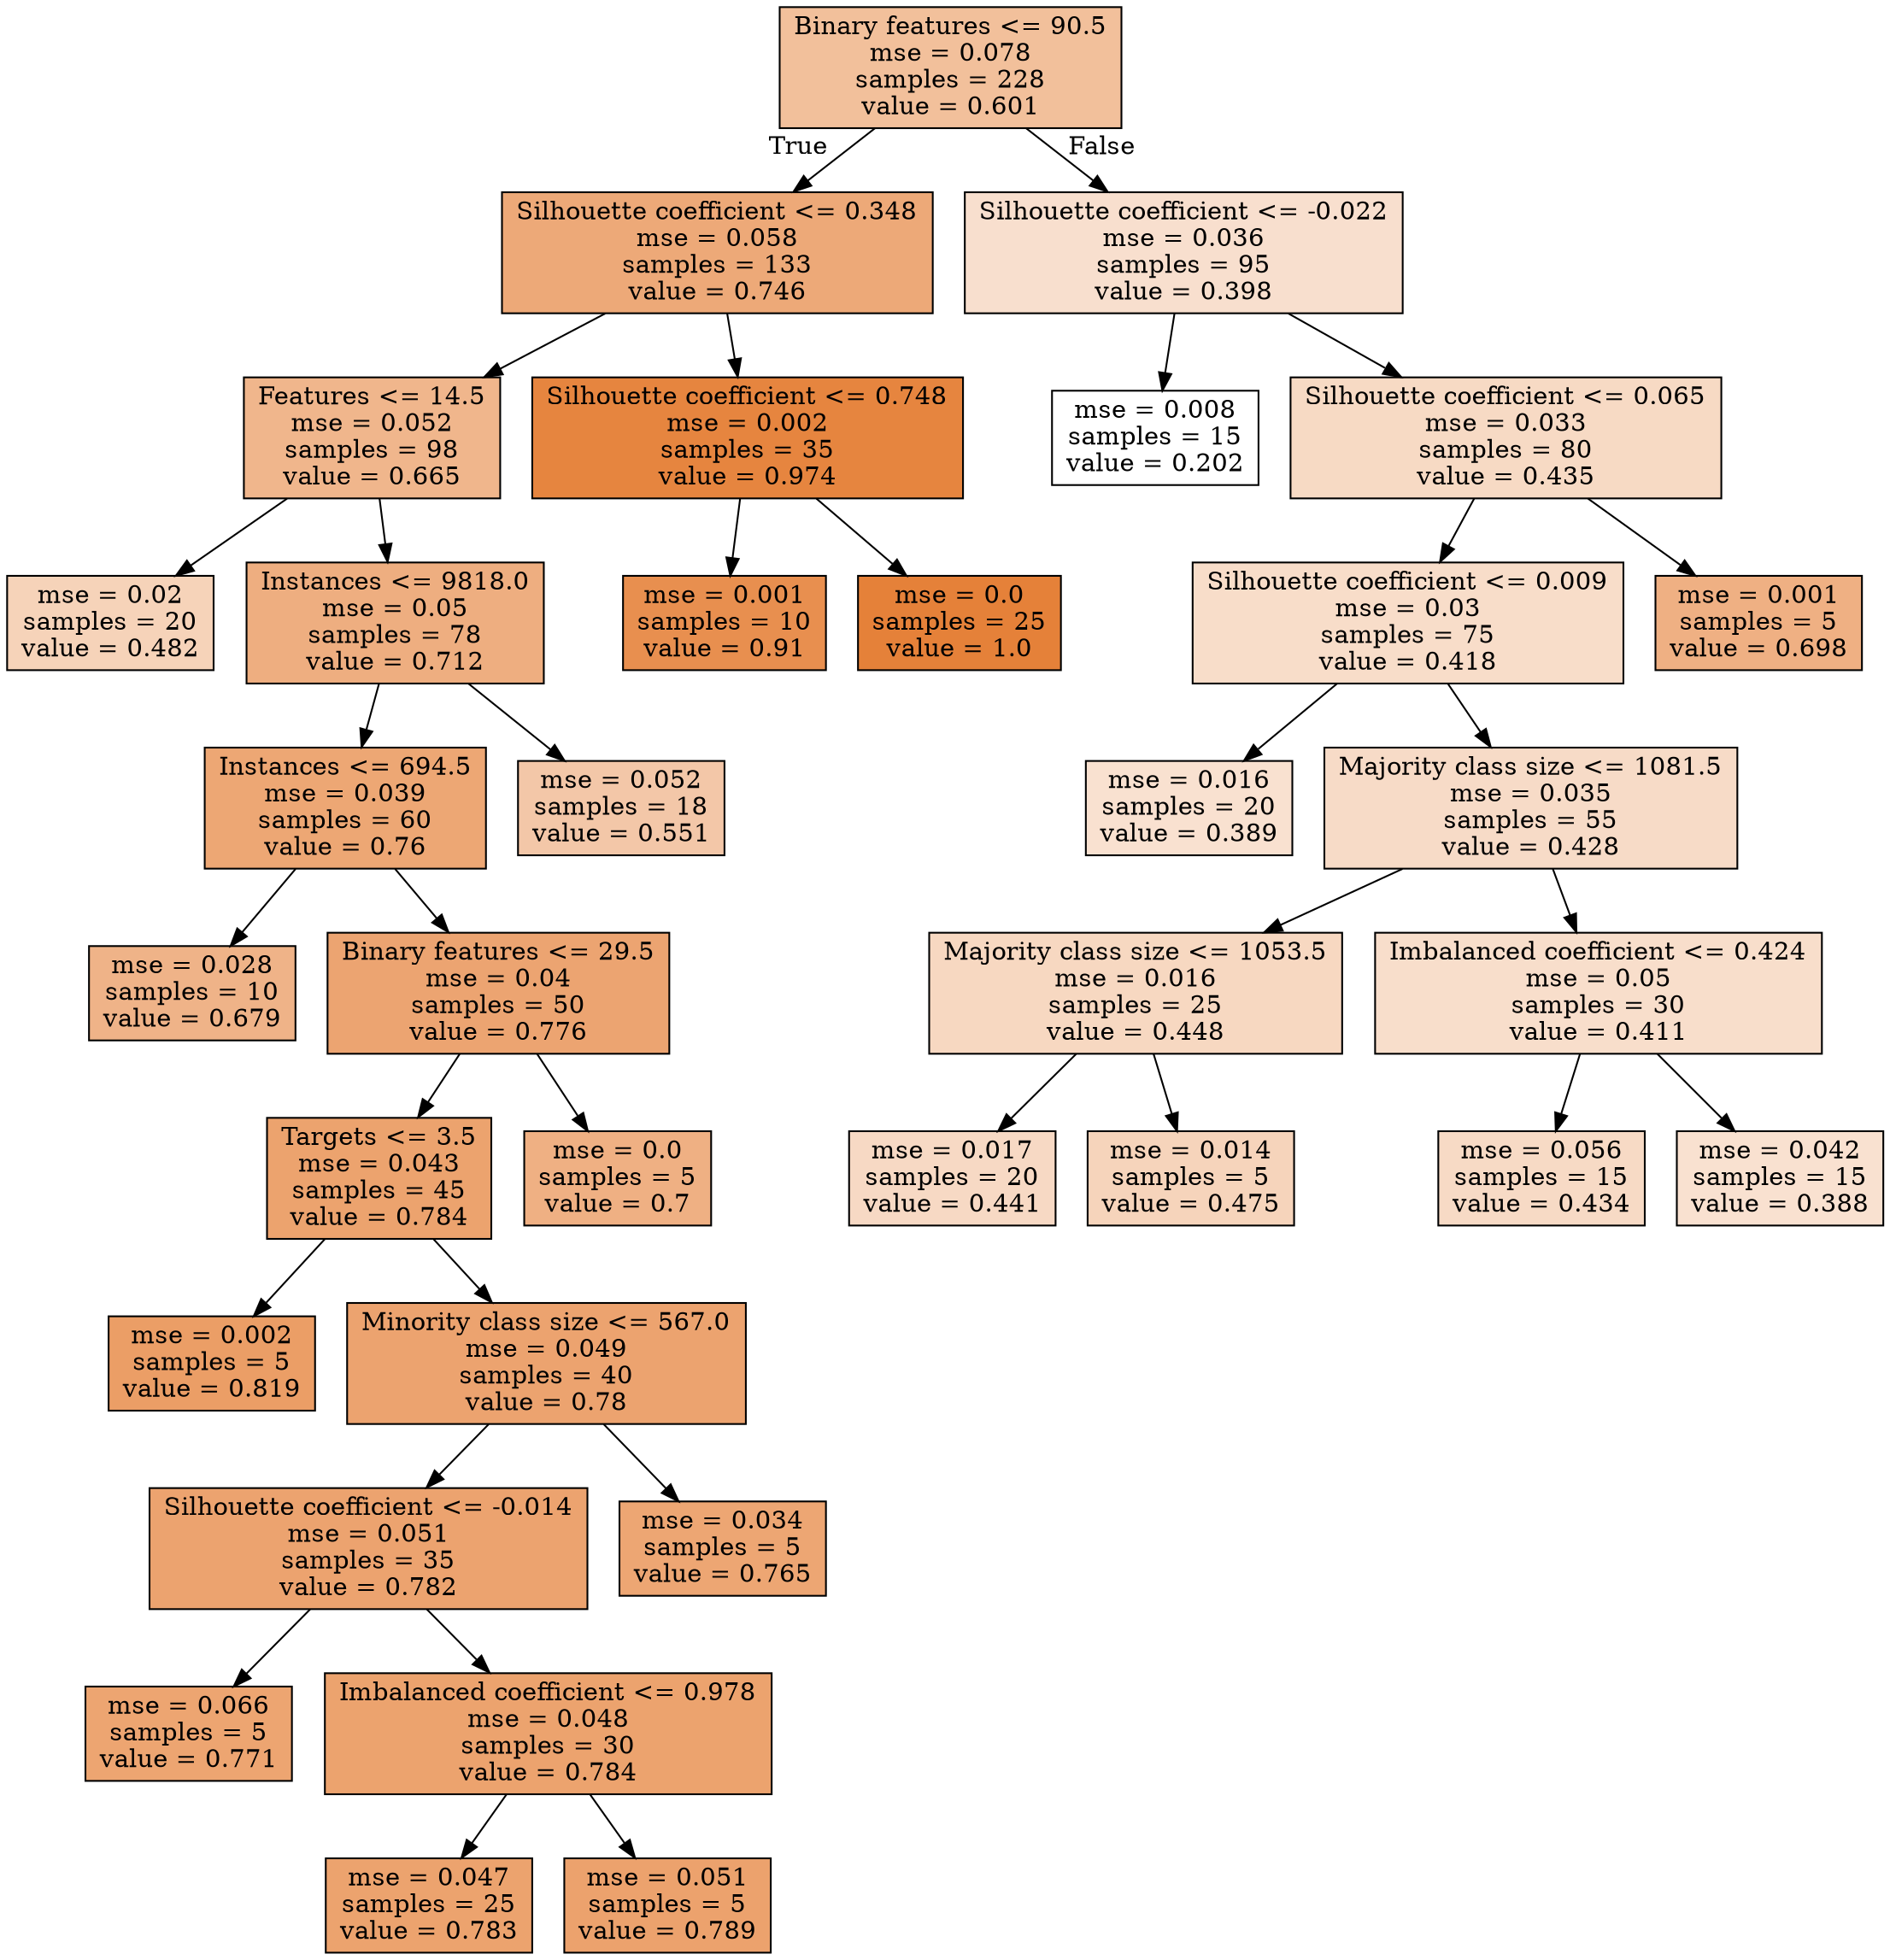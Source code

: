 digraph Tree {
node [shape=box, style="filled", color="black"] ;
0 [label="Binary features <= 90.5\nmse = 0.078\nsamples = 228\nvalue = 0.601", fillcolor="#e5813980"] ;
1 [label="Silhouette coefficient <= 0.348\nmse = 0.058\nsamples = 133\nvalue = 0.746", fillcolor="#e58139ae"] ;
0 -> 1 [labeldistance=2.5, labelangle=45, headlabel="True"] ;
2 [label="Features <= 14.5\nmse = 0.052\nsamples = 98\nvalue = 0.665", fillcolor="#e5813994"] ;
1 -> 2 ;
3 [label="mse = 0.02\nsamples = 20\nvalue = 0.482", fillcolor="#e5813959"] ;
2 -> 3 ;
4 [label="Instances <= 9818.0\nmse = 0.05\nsamples = 78\nvalue = 0.712", fillcolor="#e58139a3"] ;
2 -> 4 ;
5 [label="Instances <= 694.5\nmse = 0.039\nsamples = 60\nvalue = 0.76", fillcolor="#e58139b2"] ;
4 -> 5 ;
6 [label="mse = 0.028\nsamples = 10\nvalue = 0.679", fillcolor="#e5813999"] ;
5 -> 6 ;
7 [label="Binary features <= 29.5\nmse = 0.04\nsamples = 50\nvalue = 0.776", fillcolor="#e58139b7"] ;
5 -> 7 ;
8 [label="Targets <= 3.5\nmse = 0.043\nsamples = 45\nvalue = 0.784", fillcolor="#e58139ba"] ;
7 -> 8 ;
9 [label="mse = 0.002\nsamples = 5\nvalue = 0.819", fillcolor="#e58139c5"] ;
8 -> 9 ;
10 [label="Minority class size <= 567.0\nmse = 0.049\nsamples = 40\nvalue = 0.78", fillcolor="#e58139b9"] ;
8 -> 10 ;
11 [label="Silhouette coefficient <= -0.014\nmse = 0.051\nsamples = 35\nvalue = 0.782", fillcolor="#e58139b9"] ;
10 -> 11 ;
12 [label="mse = 0.066\nsamples = 5\nvalue = 0.771", fillcolor="#e58139b6"] ;
11 -> 12 ;
13 [label="Imbalanced coefficient <= 0.978\nmse = 0.048\nsamples = 30\nvalue = 0.784", fillcolor="#e58139ba"] ;
11 -> 13 ;
14 [label="mse = 0.047\nsamples = 25\nvalue = 0.783", fillcolor="#e58139ba"] ;
13 -> 14 ;
15 [label="mse = 0.051\nsamples = 5\nvalue = 0.789", fillcolor="#e58139bc"] ;
13 -> 15 ;
16 [label="mse = 0.034\nsamples = 5\nvalue = 0.765", fillcolor="#e58139b4"] ;
10 -> 16 ;
17 [label="mse = 0.0\nsamples = 5\nvalue = 0.7", fillcolor="#e581399f"] ;
7 -> 17 ;
18 [label="mse = 0.052\nsamples = 18\nvalue = 0.551", fillcolor="#e5813970"] ;
4 -> 18 ;
19 [label="Silhouette coefficient <= 0.748\nmse = 0.002\nsamples = 35\nvalue = 0.974", fillcolor="#e58139f7"] ;
1 -> 19 ;
20 [label="mse = 0.001\nsamples = 10\nvalue = 0.91", fillcolor="#e58139e2"] ;
19 -> 20 ;
21 [label="mse = 0.0\nsamples = 25\nvalue = 1.0", fillcolor="#e58139ff"] ;
19 -> 21 ;
22 [label="Silhouette coefficient <= -0.022\nmse = 0.036\nsamples = 95\nvalue = 0.398", fillcolor="#e581393f"] ;
0 -> 22 [labeldistance=2.5, labelangle=-45, headlabel="False"] ;
23 [label="mse = 0.008\nsamples = 15\nvalue = 0.202", fillcolor="#e5813900"] ;
22 -> 23 ;
24 [label="Silhouette coefficient <= 0.065\nmse = 0.033\nsamples = 80\nvalue = 0.435", fillcolor="#e581394b"] ;
22 -> 24 ;
25 [label="Silhouette coefficient <= 0.009\nmse = 0.03\nsamples = 75\nvalue = 0.418", fillcolor="#e5813945"] ;
24 -> 25 ;
26 [label="mse = 0.016\nsamples = 20\nvalue = 0.389", fillcolor="#e581393c"] ;
25 -> 26 ;
27 [label="Majority class size <= 1081.5\nmse = 0.035\nsamples = 55\nvalue = 0.428", fillcolor="#e5813948"] ;
25 -> 27 ;
28 [label="Majority class size <= 1053.5\nmse = 0.016\nsamples = 25\nvalue = 0.448", fillcolor="#e581394f"] ;
27 -> 28 ;
29 [label="mse = 0.017\nsamples = 20\nvalue = 0.441", fillcolor="#e581394c"] ;
28 -> 29 ;
30 [label="mse = 0.014\nsamples = 5\nvalue = 0.475", fillcolor="#e5813957"] ;
28 -> 30 ;
31 [label="Imbalanced coefficient <= 0.424\nmse = 0.05\nsamples = 30\nvalue = 0.411", fillcolor="#e5813943"] ;
27 -> 31 ;
32 [label="mse = 0.056\nsamples = 15\nvalue = 0.434", fillcolor="#e581394a"] ;
31 -> 32 ;
33 [label="mse = 0.042\nsamples = 15\nvalue = 0.388", fillcolor="#e581393c"] ;
31 -> 33 ;
34 [label="mse = 0.001\nsamples = 5\nvalue = 0.698", fillcolor="#e581399f"] ;
24 -> 34 ;
}